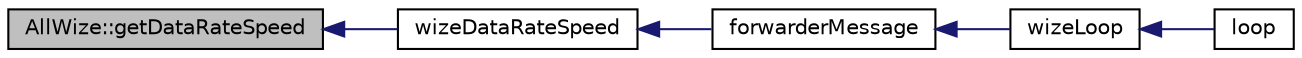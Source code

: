 digraph "AllWize::getDataRateSpeed"
{
  edge [fontname="Helvetica",fontsize="10",labelfontname="Helvetica",labelfontsize="10"];
  node [fontname="Helvetica",fontsize="10",shape=record];
  rankdir="LR";
  Node898 [label="AllWize::getDataRateSpeed",height=0.2,width=0.4,color="black", fillcolor="grey75", style="filled", fontcolor="black"];
  Node898 -> Node899 [dir="back",color="midnightblue",fontsize="10",style="solid",fontname="Helvetica"];
  Node899 [label="wizeDataRateSpeed",height=0.2,width=0.4,color="black", fillcolor="white", style="filled",URL="$wize_8h.html#a3d81c9b3c3b6c358bbb8fbe3359d7299"];
  Node899 -> Node900 [dir="back",color="midnightblue",fontsize="10",style="solid",fontname="Helvetica"];
  Node900 [label="forwarderMessage",height=0.2,width=0.4,color="black", fillcolor="white", style="filled",URL="$forwarder_8h.html#a5259acd604e9c3f80400191241404628"];
  Node900 -> Node901 [dir="back",color="midnightblue",fontsize="10",style="solid",fontname="Helvetica"];
  Node901 [label="wizeLoop",height=0.2,width=0.4,color="black", fillcolor="white", style="filled",URL="$wize_8h.html#af9253c855c25f3da04c29b2dbcda1ebd"];
  Node901 -> Node902 [dir="back",color="midnightblue",fontsize="10",style="solid",fontname="Helvetica"];
  Node902 [label="loop",height=0.2,width=0.4,color="black", fillcolor="white", style="filled",URL="$main_8cpp.html#afe461d27b9c48d5921c00d521181f12f"];
}

